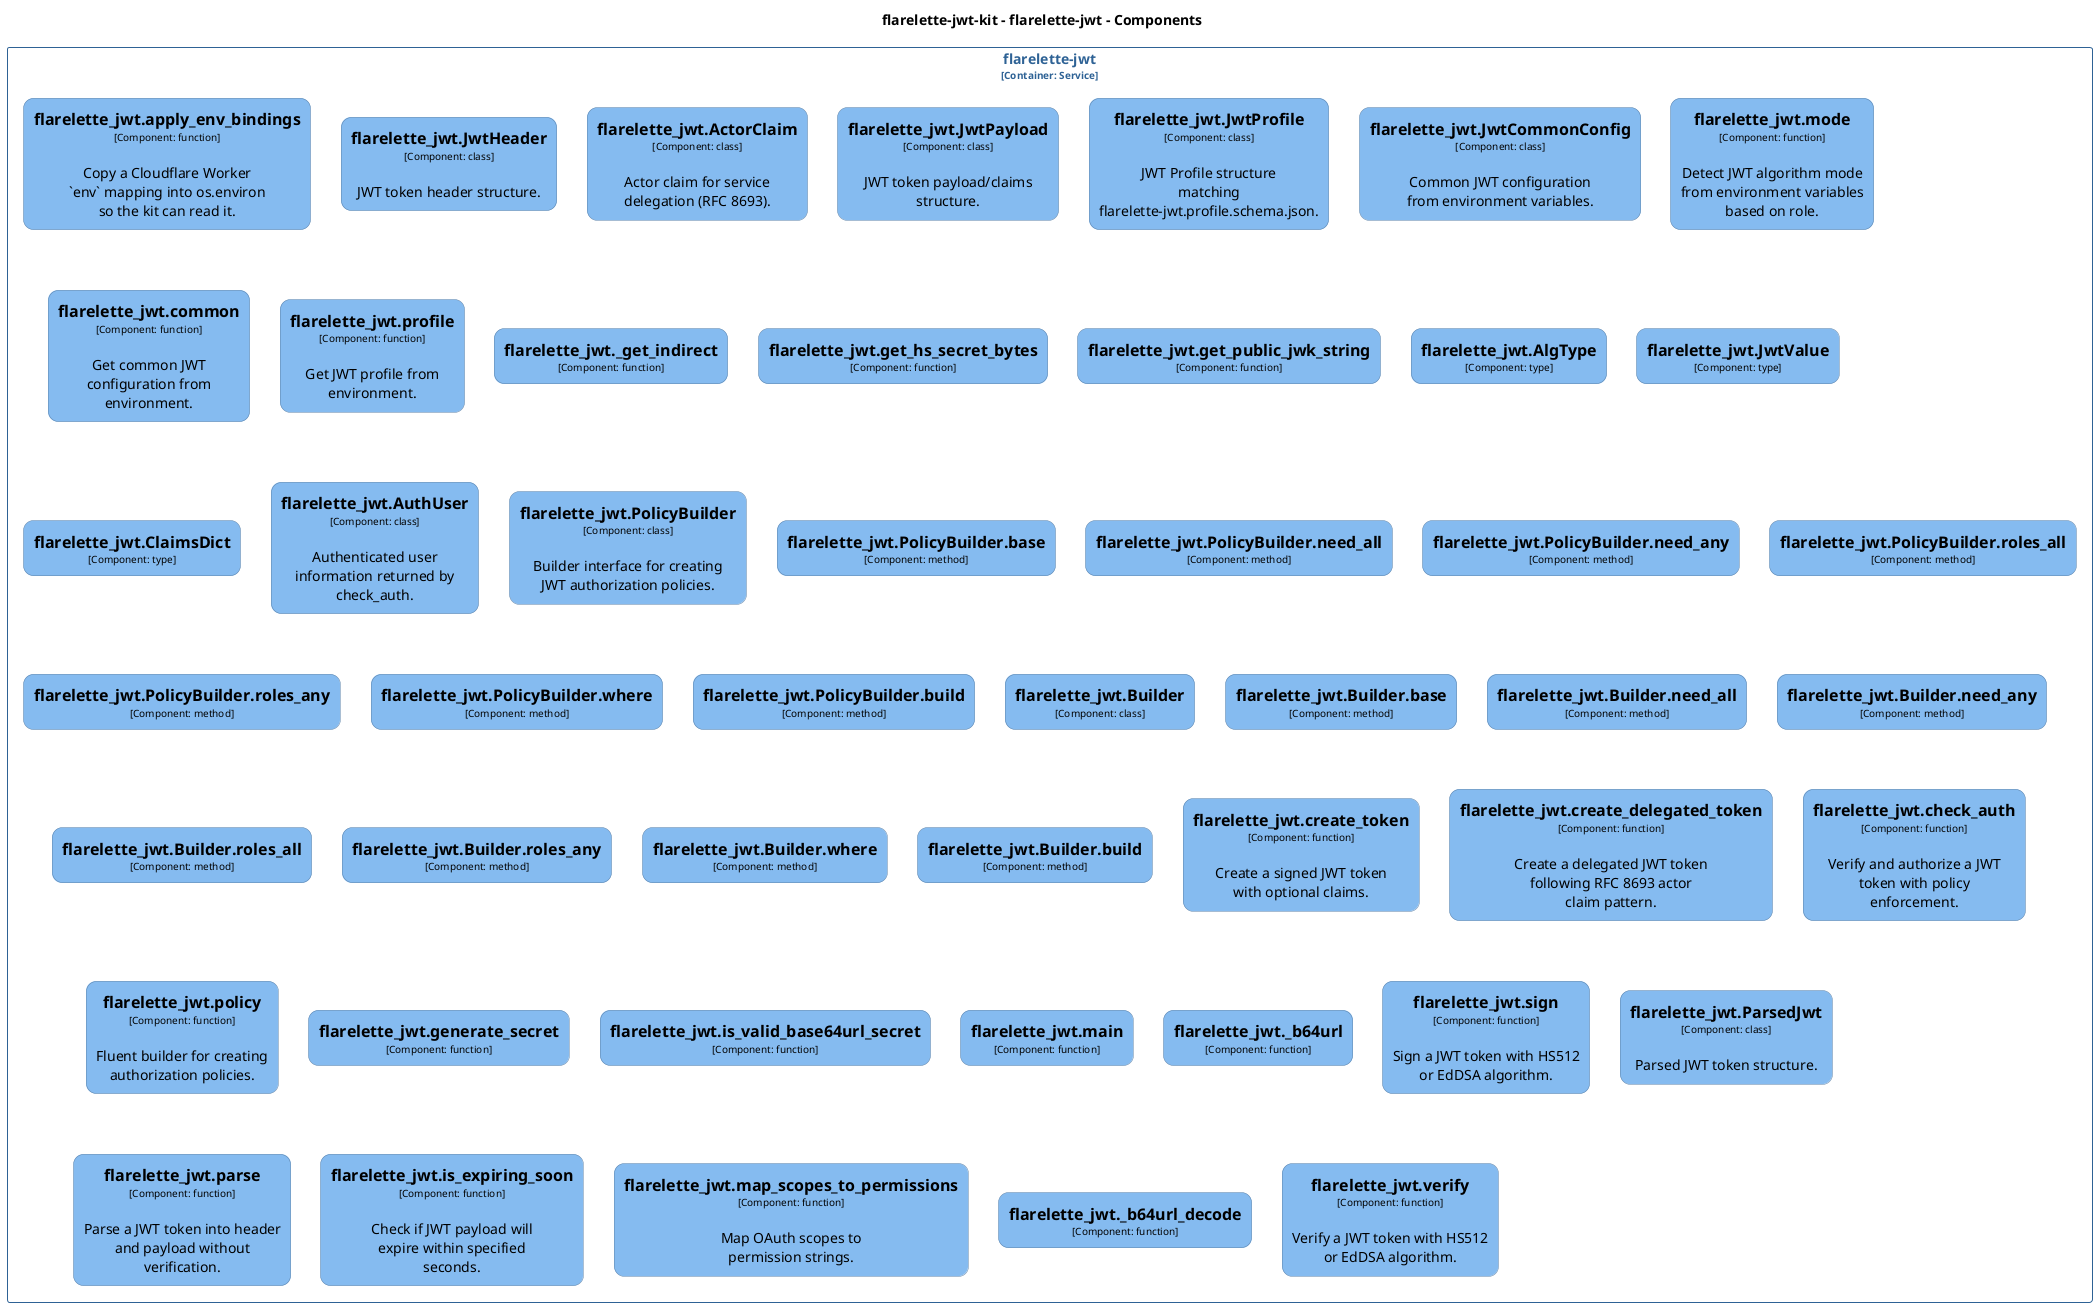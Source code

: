 @startuml
set separator none
title flarelette-jwt-kit - flarelette-jwt - Components

top to bottom direction
skinparam ranksep 60
skinparam nodesep 30

skinparam {
  arrowFontSize 10
  defaultTextAlignment center
  wrapWidth 200
  maxMessageSize 100
  defaultFontName "Arial"
}

hide stereotype

skinparam rectangle<<flarelettejwtkit.flarelettejwt.flarelette_jwtActorClaim>> {
  BackgroundColor #85bbf0
  FontColor #000000
  BorderColor #5d82a8
  roundCorner 20
  shadowing false
}
skinparam rectangle<<flarelettejwtkit.flarelettejwt.flarelette_jwtAlgType>> {
  BackgroundColor #85bbf0
  FontColor #000000
  BorderColor #5d82a8
  roundCorner 20
  shadowing false
}
skinparam rectangle<<flarelettejwtkit.flarelettejwt.flarelette_jwtAuthUser>> {
  BackgroundColor #85bbf0
  FontColor #000000
  BorderColor #5d82a8
  roundCorner 20
  shadowing false
}
skinparam rectangle<<flarelettejwtkit.flarelettejwt.flarelette_jwtBuilder>> {
  BackgroundColor #85bbf0
  FontColor #000000
  BorderColor #5d82a8
  roundCorner 20
  shadowing false
}
skinparam rectangle<<flarelettejwtkit.flarelettejwt.flarelette_jwtBuilderbase>> {
  BackgroundColor #85bbf0
  FontColor #000000
  BorderColor #5d82a8
  roundCorner 20
  shadowing false
}
skinparam rectangle<<flarelettejwtkit.flarelettejwt.flarelette_jwtBuilderbuild>> {
  BackgroundColor #85bbf0
  FontColor #000000
  BorderColor #5d82a8
  roundCorner 20
  shadowing false
}
skinparam rectangle<<flarelettejwtkit.flarelettejwt.flarelette_jwtBuilderneed_all>> {
  BackgroundColor #85bbf0
  FontColor #000000
  BorderColor #5d82a8
  roundCorner 20
  shadowing false
}
skinparam rectangle<<flarelettejwtkit.flarelettejwt.flarelette_jwtBuilderneed_any>> {
  BackgroundColor #85bbf0
  FontColor #000000
  BorderColor #5d82a8
  roundCorner 20
  shadowing false
}
skinparam rectangle<<flarelettejwtkit.flarelettejwt.flarelette_jwtBuilderroles_all>> {
  BackgroundColor #85bbf0
  FontColor #000000
  BorderColor #5d82a8
  roundCorner 20
  shadowing false
}
skinparam rectangle<<flarelettejwtkit.flarelettejwt.flarelette_jwtBuilderroles_any>> {
  BackgroundColor #85bbf0
  FontColor #000000
  BorderColor #5d82a8
  roundCorner 20
  shadowing false
}
skinparam rectangle<<flarelettejwtkit.flarelettejwt.flarelette_jwtBuilderwhere>> {
  BackgroundColor #85bbf0
  FontColor #000000
  BorderColor #5d82a8
  roundCorner 20
  shadowing false
}
skinparam rectangle<<flarelettejwtkit.flarelettejwt.flarelette_jwtClaimsDict>> {
  BackgroundColor #85bbf0
  FontColor #000000
  BorderColor #5d82a8
  roundCorner 20
  shadowing false
}
skinparam rectangle<<flarelettejwtkit.flarelettejwt.flarelette_jwtJwtCommonConfig>> {
  BackgroundColor #85bbf0
  FontColor #000000
  BorderColor #5d82a8
  roundCorner 20
  shadowing false
}
skinparam rectangle<<flarelettejwtkit.flarelettejwt.flarelette_jwtJwtHeader>> {
  BackgroundColor #85bbf0
  FontColor #000000
  BorderColor #5d82a8
  roundCorner 20
  shadowing false
}
skinparam rectangle<<flarelettejwtkit.flarelettejwt.flarelette_jwtJwtPayload>> {
  BackgroundColor #85bbf0
  FontColor #000000
  BorderColor #5d82a8
  roundCorner 20
  shadowing false
}
skinparam rectangle<<flarelettejwtkit.flarelettejwt.flarelette_jwtJwtProfile>> {
  BackgroundColor #85bbf0
  FontColor #000000
  BorderColor #5d82a8
  roundCorner 20
  shadowing false
}
skinparam rectangle<<flarelettejwtkit.flarelettejwt.flarelette_jwtJwtValue>> {
  BackgroundColor #85bbf0
  FontColor #000000
  BorderColor #5d82a8
  roundCorner 20
  shadowing false
}
skinparam rectangle<<flarelettejwtkit.flarelettejwt.flarelette_jwtParsedJwt>> {
  BackgroundColor #85bbf0
  FontColor #000000
  BorderColor #5d82a8
  roundCorner 20
  shadowing false
}
skinparam rectangle<<flarelettejwtkit.flarelettejwt.flarelette_jwtPolicyBuilder>> {
  BackgroundColor #85bbf0
  FontColor #000000
  BorderColor #5d82a8
  roundCorner 20
  shadowing false
}
skinparam rectangle<<flarelettejwtkit.flarelettejwt.flarelette_jwtPolicyBuilderbase>> {
  BackgroundColor #85bbf0
  FontColor #000000
  BorderColor #5d82a8
  roundCorner 20
  shadowing false
}
skinparam rectangle<<flarelettejwtkit.flarelettejwt.flarelette_jwtPolicyBuilderbuild>> {
  BackgroundColor #85bbf0
  FontColor #000000
  BorderColor #5d82a8
  roundCorner 20
  shadowing false
}
skinparam rectangle<<flarelettejwtkit.flarelettejwt.flarelette_jwtPolicyBuilderneed_all>> {
  BackgroundColor #85bbf0
  FontColor #000000
  BorderColor #5d82a8
  roundCorner 20
  shadowing false
}
skinparam rectangle<<flarelettejwtkit.flarelettejwt.flarelette_jwtPolicyBuilderneed_any>> {
  BackgroundColor #85bbf0
  FontColor #000000
  BorderColor #5d82a8
  roundCorner 20
  shadowing false
}
skinparam rectangle<<flarelettejwtkit.flarelettejwt.flarelette_jwtPolicyBuilderroles_all>> {
  BackgroundColor #85bbf0
  FontColor #000000
  BorderColor #5d82a8
  roundCorner 20
  shadowing false
}
skinparam rectangle<<flarelettejwtkit.flarelettejwt.flarelette_jwtPolicyBuilderroles_any>> {
  BackgroundColor #85bbf0
  FontColor #000000
  BorderColor #5d82a8
  roundCorner 20
  shadowing false
}
skinparam rectangle<<flarelettejwtkit.flarelettejwt.flarelette_jwtPolicyBuilderwhere>> {
  BackgroundColor #85bbf0
  FontColor #000000
  BorderColor #5d82a8
  roundCorner 20
  shadowing false
}
skinparam rectangle<<flarelettejwtkit.flarelettejwt.flarelette_jwt_b64url>> {
  BackgroundColor #85bbf0
  FontColor #000000
  BorderColor #5d82a8
  roundCorner 20
  shadowing false
}
skinparam rectangle<<flarelettejwtkit.flarelettejwt.flarelette_jwt_b64url_decode>> {
  BackgroundColor #85bbf0
  FontColor #000000
  BorderColor #5d82a8
  roundCorner 20
  shadowing false
}
skinparam rectangle<<flarelettejwtkit.flarelettejwt.flarelette_jwt_get_indirect>> {
  BackgroundColor #85bbf0
  FontColor #000000
  BorderColor #5d82a8
  roundCorner 20
  shadowing false
}
skinparam rectangle<<flarelettejwtkit.flarelettejwt.flarelette_jwtapply_env_bindings>> {
  BackgroundColor #85bbf0
  FontColor #000000
  BorderColor #5d82a8
  roundCorner 20
  shadowing false
}
skinparam rectangle<<flarelettejwtkit.flarelettejwt.flarelette_jwtcheck_auth>> {
  BackgroundColor #85bbf0
  FontColor #000000
  BorderColor #5d82a8
  roundCorner 20
  shadowing false
}
skinparam rectangle<<flarelettejwtkit.flarelettejwt.flarelette_jwtcommon>> {
  BackgroundColor #85bbf0
  FontColor #000000
  BorderColor #5d82a8
  roundCorner 20
  shadowing false
}
skinparam rectangle<<flarelettejwtkit.flarelettejwt.flarelette_jwtcreate_delegated_token>> {
  BackgroundColor #85bbf0
  FontColor #000000
  BorderColor #5d82a8
  roundCorner 20
  shadowing false
}
skinparam rectangle<<flarelettejwtkit.flarelettejwt.flarelette_jwtcreate_token>> {
  BackgroundColor #85bbf0
  FontColor #000000
  BorderColor #5d82a8
  roundCorner 20
  shadowing false
}
skinparam rectangle<<flarelettejwtkit.flarelettejwt.flarelette_jwtgenerate_secret>> {
  BackgroundColor #85bbf0
  FontColor #000000
  BorderColor #5d82a8
  roundCorner 20
  shadowing false
}
skinparam rectangle<<flarelettejwtkit.flarelettejwt.flarelette_jwtget_hs_secret_bytes>> {
  BackgroundColor #85bbf0
  FontColor #000000
  BorderColor #5d82a8
  roundCorner 20
  shadowing false
}
skinparam rectangle<<flarelettejwtkit.flarelettejwt.flarelette_jwtget_public_jwk_string>> {
  BackgroundColor #85bbf0
  FontColor #000000
  BorderColor #5d82a8
  roundCorner 20
  shadowing false
}
skinparam rectangle<<flarelettejwtkit.flarelettejwt.flarelette_jwtis_expiring_soon>> {
  BackgroundColor #85bbf0
  FontColor #000000
  BorderColor #5d82a8
  roundCorner 20
  shadowing false
}
skinparam rectangle<<flarelettejwtkit.flarelettejwt.flarelette_jwtis_valid_base64url_secret>> {
  BackgroundColor #85bbf0
  FontColor #000000
  BorderColor #5d82a8
  roundCorner 20
  shadowing false
}
skinparam rectangle<<flarelettejwtkit.flarelettejwt.flarelette_jwtmain>> {
  BackgroundColor #85bbf0
  FontColor #000000
  BorderColor #5d82a8
  roundCorner 20
  shadowing false
}
skinparam rectangle<<flarelettejwtkit.flarelettejwt.flarelette_jwtmap_scopes_to_permissions>> {
  BackgroundColor #85bbf0
  FontColor #000000
  BorderColor #5d82a8
  roundCorner 20
  shadowing false
}
skinparam rectangle<<flarelettejwtkit.flarelettejwt.flarelette_jwtmode>> {
  BackgroundColor #85bbf0
  FontColor #000000
  BorderColor #5d82a8
  roundCorner 20
  shadowing false
}
skinparam rectangle<<flarelettejwtkit.flarelettejwt.flarelette_jwtparse>> {
  BackgroundColor #85bbf0
  FontColor #000000
  BorderColor #5d82a8
  roundCorner 20
  shadowing false
}
skinparam rectangle<<flarelettejwtkit.flarelettejwt.flarelette_jwtpolicy>> {
  BackgroundColor #85bbf0
  FontColor #000000
  BorderColor #5d82a8
  roundCorner 20
  shadowing false
}
skinparam rectangle<<flarelettejwtkit.flarelettejwt.flarelette_jwtprofile>> {
  BackgroundColor #85bbf0
  FontColor #000000
  BorderColor #5d82a8
  roundCorner 20
  shadowing false
}
skinparam rectangle<<flarelettejwtkit.flarelettejwt.flarelette_jwtsign>> {
  BackgroundColor #85bbf0
  FontColor #000000
  BorderColor #5d82a8
  roundCorner 20
  shadowing false
}
skinparam rectangle<<flarelettejwtkit.flarelettejwt.flarelette_jwtverify>> {
  BackgroundColor #85bbf0
  FontColor #000000
  BorderColor #5d82a8
  roundCorner 20
  shadowing false
}
skinparam rectangle<<flarelettejwtkit.flarelettejwt>> {
  BorderColor #2e6295
  FontColor #2e6295
  shadowing false
}

rectangle "flarelette-jwt\n<size:10>[Container: Service]</size>" <<flarelettejwtkit.flarelettejwt>> {
  rectangle "==flarelette_jwt.apply_env_bindings\n<size:10>[Component: function]</size>\n\nCopy a Cloudflare Worker `env` mapping into os.environ so the kit can read it." <<flarelettejwtkit.flarelettejwt.flarelette_jwtapply_env_bindings>> as flarelettejwtkit.flarelettejwt.flarelette_jwtapply_env_bindings
  rectangle "==flarelette_jwt.JwtHeader\n<size:10>[Component: class]</size>\n\nJWT token header structure." <<flarelettejwtkit.flarelettejwt.flarelette_jwtJwtHeader>> as flarelettejwtkit.flarelettejwt.flarelette_jwtJwtHeader
  rectangle "==flarelette_jwt.ActorClaim\n<size:10>[Component: class]</size>\n\nActor claim for service delegation (RFC 8693)." <<flarelettejwtkit.flarelettejwt.flarelette_jwtActorClaim>> as flarelettejwtkit.flarelettejwt.flarelette_jwtActorClaim
  rectangle "==flarelette_jwt.JwtPayload\n<size:10>[Component: class]</size>\n\nJWT token payload/claims structure." <<flarelettejwtkit.flarelettejwt.flarelette_jwtJwtPayload>> as flarelettejwtkit.flarelettejwt.flarelette_jwtJwtPayload
  rectangle "==flarelette_jwt.JwtProfile\n<size:10>[Component: class]</size>\n\nJWT Profile structure matching flarelette-jwt.profile.schema.json." <<flarelettejwtkit.flarelettejwt.flarelette_jwtJwtProfile>> as flarelettejwtkit.flarelettejwt.flarelette_jwtJwtProfile
  rectangle "==flarelette_jwt.JwtCommonConfig\n<size:10>[Component: class]</size>\n\nCommon JWT configuration from environment variables." <<flarelettejwtkit.flarelettejwt.flarelette_jwtJwtCommonConfig>> as flarelettejwtkit.flarelettejwt.flarelette_jwtJwtCommonConfig
  rectangle "==flarelette_jwt.mode\n<size:10>[Component: function]</size>\n\nDetect JWT algorithm mode from environment variables based on role." <<flarelettejwtkit.flarelettejwt.flarelette_jwtmode>> as flarelettejwtkit.flarelettejwt.flarelette_jwtmode
  rectangle "==flarelette_jwt.common\n<size:10>[Component: function]</size>\n\nGet common JWT configuration from environment." <<flarelettejwtkit.flarelettejwt.flarelette_jwtcommon>> as flarelettejwtkit.flarelettejwt.flarelette_jwtcommon
  rectangle "==flarelette_jwt.profile\n<size:10>[Component: function]</size>\n\nGet JWT profile from environment." <<flarelettejwtkit.flarelettejwt.flarelette_jwtprofile>> as flarelettejwtkit.flarelettejwt.flarelette_jwtprofile
  rectangle "==flarelette_jwt._get_indirect\n<size:10>[Component: function]</size>" <<flarelettejwtkit.flarelettejwt.flarelette_jwt_get_indirect>> as flarelettejwtkit.flarelettejwt.flarelette_jwt_get_indirect
  rectangle "==flarelette_jwt.get_hs_secret_bytes\n<size:10>[Component: function]</size>" <<flarelettejwtkit.flarelettejwt.flarelette_jwtget_hs_secret_bytes>> as flarelettejwtkit.flarelettejwt.flarelette_jwtget_hs_secret_bytes
  rectangle "==flarelette_jwt.get_public_jwk_string\n<size:10>[Component: function]</size>" <<flarelettejwtkit.flarelettejwt.flarelette_jwtget_public_jwk_string>> as flarelettejwtkit.flarelettejwt.flarelette_jwtget_public_jwk_string
  rectangle "==flarelette_jwt.AlgType\n<size:10>[Component: type]</size>" <<flarelettejwtkit.flarelettejwt.flarelette_jwtAlgType>> as flarelettejwtkit.flarelettejwt.flarelette_jwtAlgType
  rectangle "==flarelette_jwt.JwtValue\n<size:10>[Component: type]</size>" <<flarelettejwtkit.flarelettejwt.flarelette_jwtJwtValue>> as flarelettejwtkit.flarelettejwt.flarelette_jwtJwtValue
  rectangle "==flarelette_jwt.ClaimsDict\n<size:10>[Component: type]</size>" <<flarelettejwtkit.flarelettejwt.flarelette_jwtClaimsDict>> as flarelettejwtkit.flarelettejwt.flarelette_jwtClaimsDict
  rectangle "==flarelette_jwt.AuthUser\n<size:10>[Component: class]</size>\n\nAuthenticated user information returned by check_auth." <<flarelettejwtkit.flarelettejwt.flarelette_jwtAuthUser>> as flarelettejwtkit.flarelettejwt.flarelette_jwtAuthUser
  rectangle "==flarelette_jwt.PolicyBuilder\n<size:10>[Component: class]</size>\n\nBuilder interface for creating JWT authorization policies." <<flarelettejwtkit.flarelettejwt.flarelette_jwtPolicyBuilder>> as flarelettejwtkit.flarelettejwt.flarelette_jwtPolicyBuilder
  rectangle "==flarelette_jwt.PolicyBuilder.base\n<size:10>[Component: method]</size>" <<flarelettejwtkit.flarelettejwt.flarelette_jwtPolicyBuilderbase>> as flarelettejwtkit.flarelettejwt.flarelette_jwtPolicyBuilderbase
  rectangle "==flarelette_jwt.PolicyBuilder.need_all\n<size:10>[Component: method]</size>" <<flarelettejwtkit.flarelettejwt.flarelette_jwtPolicyBuilderneed_all>> as flarelettejwtkit.flarelettejwt.flarelette_jwtPolicyBuilderneed_all
  rectangle "==flarelette_jwt.PolicyBuilder.need_any\n<size:10>[Component: method]</size>" <<flarelettejwtkit.flarelettejwt.flarelette_jwtPolicyBuilderneed_any>> as flarelettejwtkit.flarelettejwt.flarelette_jwtPolicyBuilderneed_any
  rectangle "==flarelette_jwt.PolicyBuilder.roles_all\n<size:10>[Component: method]</size>" <<flarelettejwtkit.flarelettejwt.flarelette_jwtPolicyBuilderroles_all>> as flarelettejwtkit.flarelettejwt.flarelette_jwtPolicyBuilderroles_all
  rectangle "==flarelette_jwt.PolicyBuilder.roles_any\n<size:10>[Component: method]</size>" <<flarelettejwtkit.flarelettejwt.flarelette_jwtPolicyBuilderroles_any>> as flarelettejwtkit.flarelettejwt.flarelette_jwtPolicyBuilderroles_any
  rectangle "==flarelette_jwt.PolicyBuilder.where\n<size:10>[Component: method]</size>" <<flarelettejwtkit.flarelettejwt.flarelette_jwtPolicyBuilderwhere>> as flarelettejwtkit.flarelettejwt.flarelette_jwtPolicyBuilderwhere
  rectangle "==flarelette_jwt.PolicyBuilder.build\n<size:10>[Component: method]</size>" <<flarelettejwtkit.flarelettejwt.flarelette_jwtPolicyBuilderbuild>> as flarelettejwtkit.flarelettejwt.flarelette_jwtPolicyBuilderbuild
  rectangle "==flarelette_jwt.Builder\n<size:10>[Component: class]</size>" <<flarelettejwtkit.flarelettejwt.flarelette_jwtBuilder>> as flarelettejwtkit.flarelettejwt.flarelette_jwtBuilder
  rectangle "==flarelette_jwt.Builder.base\n<size:10>[Component: method]</size>" <<flarelettejwtkit.flarelettejwt.flarelette_jwtBuilderbase>> as flarelettejwtkit.flarelettejwt.flarelette_jwtBuilderbase
  rectangle "==flarelette_jwt.Builder.need_all\n<size:10>[Component: method]</size>" <<flarelettejwtkit.flarelettejwt.flarelette_jwtBuilderneed_all>> as flarelettejwtkit.flarelettejwt.flarelette_jwtBuilderneed_all
  rectangle "==flarelette_jwt.Builder.need_any\n<size:10>[Component: method]</size>" <<flarelettejwtkit.flarelettejwt.flarelette_jwtBuilderneed_any>> as flarelettejwtkit.flarelettejwt.flarelette_jwtBuilderneed_any
  rectangle "==flarelette_jwt.Builder.roles_all\n<size:10>[Component: method]</size>" <<flarelettejwtkit.flarelettejwt.flarelette_jwtBuilderroles_all>> as flarelettejwtkit.flarelettejwt.flarelette_jwtBuilderroles_all
  rectangle "==flarelette_jwt.Builder.roles_any\n<size:10>[Component: method]</size>" <<flarelettejwtkit.flarelettejwt.flarelette_jwtBuilderroles_any>> as flarelettejwtkit.flarelettejwt.flarelette_jwtBuilderroles_any
  rectangle "==flarelette_jwt.Builder.where\n<size:10>[Component: method]</size>" <<flarelettejwtkit.flarelettejwt.flarelette_jwtBuilderwhere>> as flarelettejwtkit.flarelettejwt.flarelette_jwtBuilderwhere
  rectangle "==flarelette_jwt.Builder.build\n<size:10>[Component: method]</size>" <<flarelettejwtkit.flarelettejwt.flarelette_jwtBuilderbuild>> as flarelettejwtkit.flarelettejwt.flarelette_jwtBuilderbuild
  rectangle "==flarelette_jwt.create_token\n<size:10>[Component: function]</size>\n\nCreate a signed JWT token with optional claims." <<flarelettejwtkit.flarelettejwt.flarelette_jwtcreate_token>> as flarelettejwtkit.flarelettejwt.flarelette_jwtcreate_token
  rectangle "==flarelette_jwt.create_delegated_token\n<size:10>[Component: function]</size>\n\nCreate a delegated JWT token following RFC 8693 actor claim pattern." <<flarelettejwtkit.flarelettejwt.flarelette_jwtcreate_delegated_token>> as flarelettejwtkit.flarelettejwt.flarelette_jwtcreate_delegated_token
  rectangle "==flarelette_jwt.check_auth\n<size:10>[Component: function]</size>\n\nVerify and authorize a JWT token with policy enforcement." <<flarelettejwtkit.flarelettejwt.flarelette_jwtcheck_auth>> as flarelettejwtkit.flarelettejwt.flarelette_jwtcheck_auth
  rectangle "==flarelette_jwt.policy\n<size:10>[Component: function]</size>\n\nFluent builder for creating authorization policies." <<flarelettejwtkit.flarelettejwt.flarelette_jwtpolicy>> as flarelettejwtkit.flarelettejwt.flarelette_jwtpolicy
  rectangle "==flarelette_jwt.generate_secret\n<size:10>[Component: function]</size>" <<flarelettejwtkit.flarelettejwt.flarelette_jwtgenerate_secret>> as flarelettejwtkit.flarelettejwt.flarelette_jwtgenerate_secret
  rectangle "==flarelette_jwt.is_valid_base64url_secret\n<size:10>[Component: function]</size>" <<flarelettejwtkit.flarelettejwt.flarelette_jwtis_valid_base64url_secret>> as flarelettejwtkit.flarelettejwt.flarelette_jwtis_valid_base64url_secret
  rectangle "==flarelette_jwt.main\n<size:10>[Component: function]</size>" <<flarelettejwtkit.flarelettejwt.flarelette_jwtmain>> as flarelettejwtkit.flarelettejwt.flarelette_jwtmain
  rectangle "==flarelette_jwt._b64url\n<size:10>[Component: function]</size>" <<flarelettejwtkit.flarelettejwt.flarelette_jwt_b64url>> as flarelettejwtkit.flarelettejwt.flarelette_jwt_b64url
  rectangle "==flarelette_jwt.sign\n<size:10>[Component: function]</size>\n\nSign a JWT token with HS512 or EdDSA algorithm." <<flarelettejwtkit.flarelettejwt.flarelette_jwtsign>> as flarelettejwtkit.flarelettejwt.flarelette_jwtsign
  rectangle "==flarelette_jwt.ParsedJwt\n<size:10>[Component: class]</size>\n\nParsed JWT token structure." <<flarelettejwtkit.flarelettejwt.flarelette_jwtParsedJwt>> as flarelettejwtkit.flarelettejwt.flarelette_jwtParsedJwt
  rectangle "==flarelette_jwt.parse\n<size:10>[Component: function]</size>\n\nParse a JWT token into header and payload without verification." <<flarelettejwtkit.flarelettejwt.flarelette_jwtparse>> as flarelettejwtkit.flarelettejwt.flarelette_jwtparse
  rectangle "==flarelette_jwt.is_expiring_soon\n<size:10>[Component: function]</size>\n\nCheck if JWT payload will expire within specified seconds." <<flarelettejwtkit.flarelettejwt.flarelette_jwtis_expiring_soon>> as flarelettejwtkit.flarelettejwt.flarelette_jwtis_expiring_soon
  rectangle "==flarelette_jwt.map_scopes_to_permissions\n<size:10>[Component: function]</size>\n\nMap OAuth scopes to permission strings." <<flarelettejwtkit.flarelettejwt.flarelette_jwtmap_scopes_to_permissions>> as flarelettejwtkit.flarelettejwt.flarelette_jwtmap_scopes_to_permissions
  rectangle "==flarelette_jwt._b64url_decode\n<size:10>[Component: function]</size>" <<flarelettejwtkit.flarelettejwt.flarelette_jwt_b64url_decode>> as flarelettejwtkit.flarelettejwt.flarelette_jwt_b64url_decode
  rectangle "==flarelette_jwt.verify\n<size:10>[Component: function]</size>\n\nVerify a JWT token with HS512 or EdDSA algorithm." <<flarelettejwtkit.flarelettejwt.flarelette_jwtverify>> as flarelettejwtkit.flarelettejwt.flarelette_jwtverify
}

@enduml